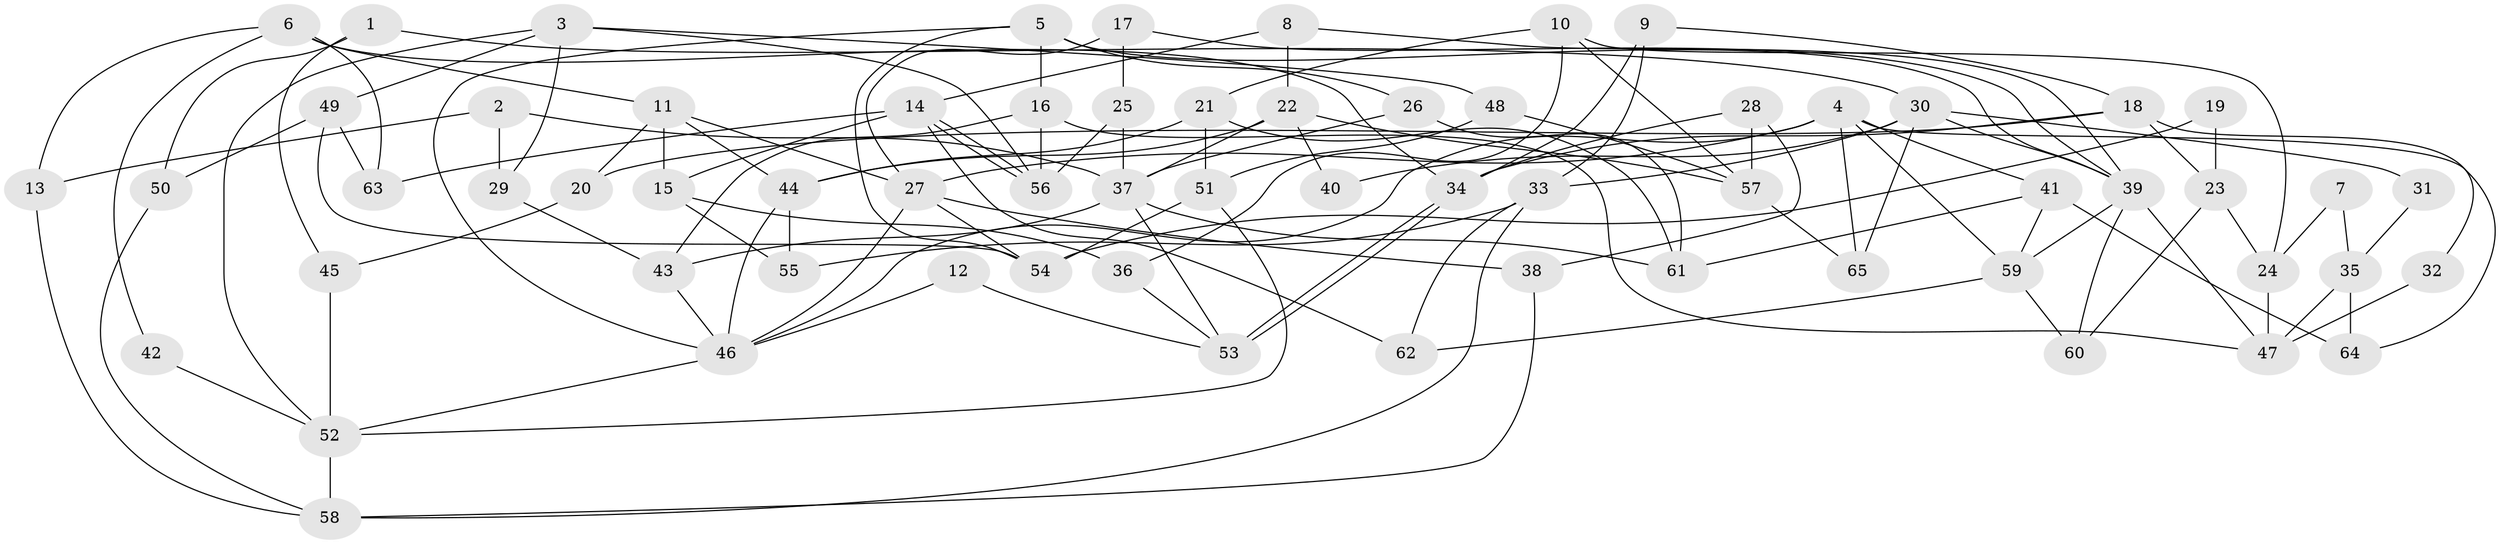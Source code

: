 // coarse degree distribution, {3: 0.15151515151515152, 4: 0.24242424242424243, 5: 0.18181818181818182, 2: 0.030303030303030304, 6: 0.24242424242424243, 7: 0.06060606060606061, 9: 0.030303030303030304, 8: 0.06060606060606061}
// Generated by graph-tools (version 1.1) at 2025/36/03/04/25 23:36:59]
// undirected, 65 vertices, 130 edges
graph export_dot {
  node [color=gray90,style=filled];
  1;
  2;
  3;
  4;
  5;
  6;
  7;
  8;
  9;
  10;
  11;
  12;
  13;
  14;
  15;
  16;
  17;
  18;
  19;
  20;
  21;
  22;
  23;
  24;
  25;
  26;
  27;
  28;
  29;
  30;
  31;
  32;
  33;
  34;
  35;
  36;
  37;
  38;
  39;
  40;
  41;
  42;
  43;
  44;
  45;
  46;
  47;
  48;
  49;
  50;
  51;
  52;
  53;
  54;
  55;
  56;
  57;
  58;
  59;
  60;
  61;
  62;
  63;
  64;
  65;
  1 -- 45;
  1 -- 30;
  1 -- 50;
  2 -- 13;
  2 -- 37;
  2 -- 29;
  3 -- 52;
  3 -- 56;
  3 -- 29;
  3 -- 48;
  3 -- 49;
  4 -- 27;
  4 -- 46;
  4 -- 41;
  4 -- 59;
  4 -- 64;
  4 -- 65;
  5 -- 46;
  5 -- 16;
  5 -- 26;
  5 -- 39;
  5 -- 54;
  6 -- 11;
  6 -- 34;
  6 -- 13;
  6 -- 42;
  6 -- 63;
  7 -- 35;
  7 -- 24;
  8 -- 22;
  8 -- 14;
  8 -- 39;
  9 -- 33;
  9 -- 18;
  9 -- 34;
  10 -- 21;
  10 -- 57;
  10 -- 24;
  10 -- 36;
  11 -- 44;
  11 -- 27;
  11 -- 15;
  11 -- 20;
  12 -- 53;
  12 -- 46;
  13 -- 58;
  14 -- 56;
  14 -- 56;
  14 -- 63;
  14 -- 15;
  14 -- 62;
  15 -- 36;
  15 -- 55;
  16 -- 43;
  16 -- 56;
  16 -- 47;
  17 -- 27;
  17 -- 39;
  17 -- 25;
  18 -- 23;
  18 -- 34;
  18 -- 20;
  18 -- 32;
  19 -- 23;
  19 -- 54;
  20 -- 45;
  21 -- 44;
  21 -- 61;
  21 -- 51;
  22 -- 37;
  22 -- 57;
  22 -- 40;
  22 -- 44;
  23 -- 24;
  23 -- 60;
  24 -- 47;
  25 -- 37;
  25 -- 56;
  26 -- 37;
  26 -- 61;
  27 -- 54;
  27 -- 46;
  27 -- 38;
  28 -- 38;
  28 -- 34;
  28 -- 57;
  29 -- 43;
  30 -- 33;
  30 -- 39;
  30 -- 31;
  30 -- 40;
  30 -- 65;
  31 -- 35;
  32 -- 47;
  33 -- 55;
  33 -- 62;
  33 -- 58;
  34 -- 53;
  34 -- 53;
  35 -- 64;
  35 -- 47;
  36 -- 53;
  37 -- 61;
  37 -- 53;
  37 -- 43;
  38 -- 58;
  39 -- 47;
  39 -- 59;
  39 -- 60;
  41 -- 59;
  41 -- 61;
  41 -- 64;
  42 -- 52;
  43 -- 46;
  44 -- 46;
  44 -- 55;
  45 -- 52;
  46 -- 52;
  48 -- 57;
  48 -- 51;
  49 -- 54;
  49 -- 50;
  49 -- 63;
  50 -- 58;
  51 -- 52;
  51 -- 54;
  52 -- 58;
  57 -- 65;
  59 -- 60;
  59 -- 62;
}
